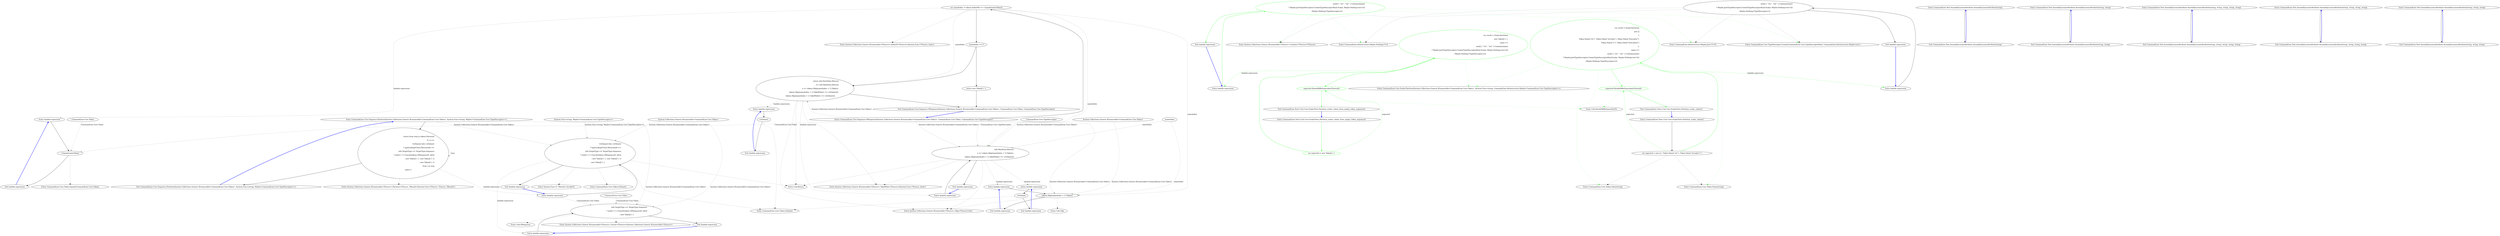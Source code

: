 digraph  {
m1_22 [label="Entry System.Collections.Generic.IEnumerable<TSource>.IndexOf<TSource>(System.Func<TSource, bool>)", span="36-36", cluster="System.Collections.Generic.IEnumerable<TSource>.IndexOf<TSource>(System.Func<TSource, bool>)", file="Parser.cs"];
m1_24 [label="Entry System.Collections.Generic.IEnumerable<TSource>.TakeWhile<TSource>(System.Func<TSource, bool>)", span="0-0", cluster="System.Collections.Generic.IEnumerable<TSource>.TakeWhile<TSource>(System.Func<TSource, bool>)", file="Parser.cs"];
m1_35 [label="Entry Unk.Take", span="", cluster="Unk.Take", file="Parser.cs"];
m1_3 [label="Entry System.Collections.Generic.IEnumerable<TSource>.Pairwise<TSource, TResult>(System.Func<TSource, TSource, TResult>)", span="10-10", cluster="System.Collections.Generic.IEnumerable<TSource>.Pairwise<TSource, TResult>(System.Func<TSource, TSource, TResult>)", file="Parser.cs"];
m1_15 [label="Entry System.Collections.Generic.IEnumerable<TSource>.Concat<TSource>(System.Collections.Generic.IEnumerable<TSource>)", span="0-0", cluster="System.Collections.Generic.IEnumerable<TSource>.Concat<TSource>(System.Collections.Generic.IEnumerable<TSource>)", file="Parser.cs"];
m1_36 [label="Entry lambda expression", span="35-35", cluster="lambda expression", file="Parser.cs"];
m1_5 [label="f.IsName() && s.IsValue()\r\n                            ? typeLookup(f.Text).Return(info =>\r\n                                   info.TargetType == TargetType.Sequence\r\n                                        ? new[] { f }.Concat(tokens.OfSequence(f, info))\r\n                                        : new Token[] { }, new Token[] { })\r\n                            : new Token[] { }", span="17-22", cluster="lambda expression", file="Parser.cs"];
m1_12 [label="info.TargetType == TargetType.Sequence\r\n                                        ? new[] { f }.Concat(tokens.OfSequence(f, info))\r\n                                        : new Token[] { }", span="19-21", cluster="lambda expression", file="Parser.cs"];
m1_4 [label="Entry lambda expression", span="16-22", cluster="lambda expression", file="Parser.cs"];
m1_6 [label="Exit lambda expression", span="16-22", cluster="lambda expression", file="Parser.cs"];
m1_11 [label="Entry lambda expression", span="18-21", cluster="lambda expression", file="Parser.cs"];
m1_13 [label="Exit lambda expression", span="18-21", cluster="lambda expression", file="Parser.cs"];
m1_26 [label="t.Equals(nameToken)", span="29-29", cluster="lambda expression", file="Parser.cs"];
m1_30 [label="info.MaxItems.Return(\r\n                            n => tokens.Skip(nameIndex + 1).Take(n),\r\n                                 tokens.Skip(nameIndex + 1).TakeWhile(v => v.IsValue()))", span="33-35", cluster="lambda expression", file="Parser.cs"];
m1_33 [label="tokens.Skip(nameIndex + 1).Take(n)", span="34-34", cluster="lambda expression", file="Parser.cs"];
m1_25 [label="Entry lambda expression", span="29-29", cluster="lambda expression", file="Parser.cs"];
m1_29 [label="Entry lambda expression", span="33-35", cluster="lambda expression", file="Parser.cs"];
m1_39 [label="Entry lambda expression", span="36-36", cluster="lambda expression", file="Parser.cs"];
m1_27 [label="Exit lambda expression", span="29-29", cluster="lambda expression", file="Parser.cs"];
m1_31 [label="Exit lambda expression", span="33-35", cluster="lambda expression", file="Parser.cs"];
m1_32 [label="Entry lambda expression", span="34-34", cluster="lambda expression", file="Parser.cs"];
m1_34 [label="Exit lambda expression", span="34-34", cluster="lambda expression", file="Parser.cs"];
m1_37 [label="v.IsValue()", span="35-35", cluster="lambda expression", file="Parser.cs"];
m1_38 [label="Exit lambda expression", span="35-35", cluster="lambda expression", file="Parser.cs"];
m1_40 [label="v.IsValue()", span="36-36", cluster="lambda expression", file="Parser.cs"];
m1_41 [label="Exit lambda expression", span="36-36", cluster="lambda expression", file="Parser.cs"];
m1_10 [label="Entry Unk.Return", span="", cluster="Unk.Return", file="Parser.cs"];
m1_28 [label="Entry CommandLine.Core.Token.Equals(CommandLine.Core.Token)", span="55-55", cluster="CommandLine.Core.Token.Equals(CommandLine.Core.Token)", file="Parser.cs"];
m1_23 [label="Entry System.Collections.Generic.IEnumerable<TSource>.Skip<TSource>(int)", span="0-0", cluster="System.Collections.Generic.IEnumerable<TSource>.Skip<TSource>(int)", file="Parser.cs"];
m1_16 [label="Entry CommandLine.Core.Sequence.OfSequence(System.Collections.Generic.IEnumerable<CommandLine.Core.Token>, CommandLine.Core.Token, CommandLine.Core.TypeDescriptor)", span="27-27", cluster="CommandLine.Core.Sequence.OfSequence(System.Collections.Generic.IEnumerable<CommandLine.Core.Token>, CommandLine.Core.Token, CommandLine.Core.TypeDescriptor)", file="Parser.cs"];
m1_17 [label="var nameIndex = tokens.IndexOf(t => t.Equals(nameToken))", span="29-29", cluster="CommandLine.Core.Sequence.OfSequence(System.Collections.Generic.IEnumerable<CommandLine.Core.Token>, CommandLine.Core.Token, CommandLine.Core.TypeDescriptor)", file="Parser.cs"];
m1_19 [label="return info.NextValue.Return(\r\n                    _ => info.MaxItems.Return(\r\n                            n => tokens.Skip(nameIndex + 1).Take(n),\r\n                                 tokens.Skip(nameIndex + 1).TakeWhile(v => v.IsValue())),\r\n                    tokens.Skip(nameIndex + 1).TakeWhile(v => v.IsValue()));", span="32-36", cluster="CommandLine.Core.Sequence.OfSequence(System.Collections.Generic.IEnumerable<CommandLine.Core.Token>, CommandLine.Core.Token, CommandLine.Core.TypeDescriptor)", file="Parser.cs"];
m1_18 [label="nameIndex >= 0", span="30-30", cluster="CommandLine.Core.Sequence.OfSequence(System.Collections.Generic.IEnumerable<CommandLine.Core.Token>, CommandLine.Core.Token, CommandLine.Core.TypeDescriptor)", file="Parser.cs"];
m1_20 [label="return new Token[] { };", span="38-38", cluster="CommandLine.Core.Sequence.OfSequence(System.Collections.Generic.IEnumerable<CommandLine.Core.Token>, CommandLine.Core.Token, CommandLine.Core.TypeDescriptor)", file="Parser.cs"];
m1_21 [label="Exit CommandLine.Core.Sequence.OfSequence(System.Collections.Generic.IEnumerable<CommandLine.Core.Token>, CommandLine.Core.Token, CommandLine.Core.TypeDescriptor)", span="27-27", cluster="CommandLine.Core.Sequence.OfSequence(System.Collections.Generic.IEnumerable<CommandLine.Core.Token>, CommandLine.Core.Token, CommandLine.Core.TypeDescriptor)", file="Parser.cs"];
m1_7 [label="Entry CommandLine.Core.Token.IsName()", span="68-68", cluster="CommandLine.Core.Token.IsName()", file="Parser.cs"];
m1_8 [label="Entry CommandLine.Core.Token.IsValue()", span="73-73", cluster="CommandLine.Core.Token.IsValue()", file="Parser.cs"];
m1_9 [label="Entry System.Func<T, TResult>.Invoke(T)", span="0-0", cluster="System.Func<T, TResult>.Invoke(T)", file="Parser.cs"];
m1_14 [label="Entry Unk.OfSequence", span="", cluster="Unk.OfSequence", file="Parser.cs"];
m1_0 [label="Entry CommandLine.Core.Sequence.Partition(System.Collections.Generic.IEnumerable<CommandLine.Core.Token>, System.Func<string, Maybe<CommandLine.Core.TypeDescriptor>>)", span="11-11", cluster="CommandLine.Core.Sequence.Partition(System.Collections.Generic.IEnumerable<CommandLine.Core.Token>, System.Func<string, Maybe<CommandLine.Core.TypeDescriptor>>)", file="Parser.cs"];
m1_1 [label="return from tseq in tokens.Pairwise(\r\n                (f, s) =>\r\n                        f.IsName() && s.IsValue()\r\n                            ? typeLookup(f.Text).Return(info =>\r\n                                   info.TargetType == TargetType.Sequence\r\n                                        ? new[] { f }.Concat(tokens.OfSequence(f, info))\r\n                                        : new Token[] { }, new Token[] { })\r\n                            : new Token[] { })\r\n                   from t in tseq\r\n                   select t;", span="15-24", cluster="CommandLine.Core.Sequence.Partition(System.Collections.Generic.IEnumerable<CommandLine.Core.Token>, System.Func<string, Maybe<CommandLine.Core.TypeDescriptor>>)", file="Parser.cs"];
m1_2 [label="Exit CommandLine.Core.Sequence.Partition(System.Collections.Generic.IEnumerable<CommandLine.Core.Token>, System.Func<string, Maybe<CommandLine.Core.TypeDescriptor>>)", span="11-11", cluster="CommandLine.Core.Sequence.Partition(System.Collections.Generic.IEnumerable<CommandLine.Core.Token>, System.Func<string, Maybe<CommandLine.Core.TypeDescriptor>>)", file="Parser.cs"];
m1_42 [label="System.Collections.Generic.IEnumerable<CommandLine.Core.Token>", span="", file="Parser.cs"];
m1_43 [label="System.Func<string, Maybe<CommandLine.Core.TypeDescriptor>>", span="", file="Parser.cs"];
m1_44 [label="CommandLine.Core.Token", span="", file="Parser.cs"];
m1_45 [label="CommandLine.Core.Token", span="", file="Parser.cs"];
m1_46 [label="System.Collections.Generic.IEnumerable<CommandLine.Core.Token>", span="", file="Parser.cs"];
m1_47 [label="CommandLine.Core.TypeDescriptor", span="", file="Parser.cs"];
m1_48 [label=nameIndex, span="", file="Parser.cs"];
m2_11 [label="Entry CommandLine.Infrastructure.Maybe.Nothing<T>()", span="66-66", cluster="CommandLine.Infrastructure.Maybe.Nothing<T>()", file="ParserResult.cs"];
m2_10 [label="Entry System.Collections.Generic.IEnumerable<TSource>.Contains<TSource>(TSource)", span="0-0", cluster="System.Collections.Generic.IEnumerable<TSource>.Contains<TSource>(TSource)", file="ParserResult.cs"];
m2_5 [label="Entry CommandLine.Core.Scalar.Partition(System.Collections.Generic.IEnumerable<CommandLine.Core.Token>, System.Func<string, CommandLine.Infrastructure.Maybe<CommandLine.Core.TypeDescriptor>>)", span="11-11", cluster="CommandLine.Core.Scalar.Partition(System.Collections.Generic.IEnumerable<CommandLine.Core.Token>, System.Func<string, CommandLine.Infrastructure.Maybe<CommandLine.Core.TypeDescriptor>>)", file="ParserResult.cs"];
m2_13 [label="Entry CommandLine.Infrastructure.Maybe.Just<T>(T)", span="71-71", cluster="CommandLine.Infrastructure.Maybe.Just<T>(T)", file="ParserResult.cs"];
m2_14 [label="Entry CommandLine.Tests.Unit.Core.ScalarTests.Partition_scalar_values()", span="28-28", cluster="CommandLine.Tests.Unit.Core.ScalarTests.Partition_scalar_values()", file="ParserResult.cs"];
m2_16 [label="var result = Scalar.Partition(\r\n                new []\r\n                    {\r\n                        Token.Name(''str''), Token.Value(''strvalue''), Token.Value(''freevalue''),\r\n                        Token.Name(''x''), Token.Value(''freevalue2'')\r\n                    },\r\n                name =>\r\n                    new[] { ''str'', ''int'' }.Contains(name)\r\n                        ? Maybe.Just(TypeDescriptor.Create(TypeDescriptorKind.Scalar, Maybe.Nothing<int>()))\r\n                        : Maybe.Nothing<TypeDescriptor>())", span="32-41", cluster="CommandLine.Tests.Unit.Core.ScalarTests.Partition_scalar_values()", color=green, community=0, file="ParserResult.cs"];
m2_15 [label="var expected = new [] { Token.Name(''str''), Token.Value(''strvalue'') }", span="30-30", cluster="CommandLine.Tests.Unit.Core.ScalarTests.Partition_scalar_values()", file="ParserResult.cs"];
m2_17 [label="expected.ShouldAllBeEquivalentTo(result)", span="43-43", cluster="CommandLine.Tests.Unit.Core.ScalarTests.Partition_scalar_values()", color=green, community=0, file="ParserResult.cs"];
m2_18 [label="Exit CommandLine.Tests.Unit.Core.ScalarTests.Partition_scalar_values()", span="28-28", cluster="CommandLine.Tests.Unit.Core.ScalarTests.Partition_scalar_values()", file="ParserResult.cs"];
m2_0 [label="Entry CommandLine.Tests.Unit.Core.ScalarTests.Partition_scalar_values_from_empty_token_sequence()", span="13-13", cluster="CommandLine.Tests.Unit.Core.ScalarTests.Partition_scalar_values_from_empty_token_sequence()", file="ParserResult.cs"];
m2_1 [label="var expected = new Token[] { }", span="15-15", cluster="CommandLine.Tests.Unit.Core.ScalarTests.Partition_scalar_values_from_empty_token_sequence()", color=green, community=0, file="ParserResult.cs"];
m2_2 [label="var result = Scalar.Partition(\r\n                new Token[] { },\r\n                name =>\r\n                    new[] { ''str'', ''int'' }.Contains(name)\r\n                        ? Maybe.Just(TypeDescriptor.Create(TypeDescriptorKind.Scalar, Maybe.Nothing<int>()))\r\n                        : Maybe.Nothing<TypeDescriptor>())", span="17-22", cluster="CommandLine.Tests.Unit.Core.ScalarTests.Partition_scalar_values_from_empty_token_sequence()", color=green, community=0, file="ParserResult.cs"];
m2_3 [label="expected.ShouldAllBeEquivalentTo(result)", span="24-24", cluster="CommandLine.Tests.Unit.Core.ScalarTests.Partition_scalar_values_from_empty_token_sequence()", color=green, community=0, file="ParserResult.cs"];
m2_4 [label="Exit CommandLine.Tests.Unit.Core.ScalarTests.Partition_scalar_values_from_empty_token_sequence()", span="13-13", cluster="CommandLine.Tests.Unit.Core.ScalarTests.Partition_scalar_values_from_empty_token_sequence()", file="ParserResult.cs"];
m2_6 [label="Entry Unk.ShouldAllBeEquivalentTo", span="", cluster="Unk.ShouldAllBeEquivalentTo", file="ParserResult.cs"];
m2_21 [label="Entry lambda expression", span="38-41", cluster="lambda expression", file="ParserResult.cs"];
m2_7 [label="Entry lambda expression", span="19-22", cluster="lambda expression", file="ParserResult.cs"];
m2_8 [label="new[] { ''str'', ''int'' }.Contains(name)\r\n                        ? Maybe.Just(TypeDescriptor.Create(TypeDescriptorKind.Scalar, Maybe.Nothing<int>()))\r\n                        : Maybe.Nothing<TypeDescriptor>()", span="20-22", cluster="lambda expression", color=green, community=0, file="ParserResult.cs"];
m2_9 [label="Exit lambda expression", span="19-22", cluster="lambda expression", file="ParserResult.cs"];
m2_22 [label="new[] { ''str'', ''int'' }.Contains(name)\r\n                        ? Maybe.Just(TypeDescriptor.Create(TypeDescriptorKind.Scalar, Maybe.Nothing<int>()))\r\n                        : Maybe.Nothing<TypeDescriptor>()", span="39-41", cluster="lambda expression", file="ParserResult.cs"];
m2_23 [label="Exit lambda expression", span="38-41", cluster="lambda expression", file="ParserResult.cs"];
m2_12 [label="Entry CommandLine.Core.TypeDescriptor.Create(CommandLine.Core.TypeDescriptorKind, CommandLine.Infrastructure.Maybe<int>)", span="36-36", cluster="CommandLine.Core.TypeDescriptor.Create(CommandLine.Core.TypeDescriptorKind, CommandLine.Infrastructure.Maybe<int>)", file="ParserResult.cs"];
m2_19 [label="Entry CommandLine.Core.Token.Name(string)", span="19-19", cluster="CommandLine.Core.Token.Name(string)", file="ParserResult.cs"];
m2_20 [label="Entry CommandLine.Core.Token.Value(string)", span="24-24", cluster="CommandLine.Core.Token.Value(string)", file="ParserResult.cs"];
m3_0 [label="Entry CommandLine.Text.AssemblyLicenseAttribute.AssemblyLicenseAttribute(string)", span="18-18", cluster="CommandLine.Text.AssemblyLicenseAttribute.AssemblyLicenseAttribute(string)", file="ParserTests.cs"];
m3_1 [label="Exit CommandLine.Text.AssemblyLicenseAttribute.AssemblyLicenseAttribute(string)", span="18-18", cluster="CommandLine.Text.AssemblyLicenseAttribute.AssemblyLicenseAttribute(string)", file="ParserTests.cs"];
m3_2 [label="Entry CommandLine.Text.AssemblyLicenseAttribute.AssemblyLicenseAttribute(string, string)", span="29-29", cluster="CommandLine.Text.AssemblyLicenseAttribute.AssemblyLicenseAttribute(string, string)", file="ParserTests.cs"];
m3_3 [label="Exit CommandLine.Text.AssemblyLicenseAttribute.AssemblyLicenseAttribute(string, string)", span="29-29", cluster="CommandLine.Text.AssemblyLicenseAttribute.AssemblyLicenseAttribute(string, string)", file="ParserTests.cs"];
m3_8 [label="Entry CommandLine.Text.AssemblyLicenseAttribute.AssemblyLicenseAttribute(string, string, string, string, string)", span="68-68", cluster="CommandLine.Text.AssemblyLicenseAttribute.AssemblyLicenseAttribute(string, string, string, string, string)", file="ParserTests.cs"];
m3_9 [label="Exit CommandLine.Text.AssemblyLicenseAttribute.AssemblyLicenseAttribute(string, string, string, string, string)", span="68-68", cluster="CommandLine.Text.AssemblyLicenseAttribute.AssemblyLicenseAttribute(string, string, string, string, string)", file="ParserTests.cs"];
m3_6 [label="Entry CommandLine.Text.AssemblyLicenseAttribute.AssemblyLicenseAttribute(string, string, string, string)", span="54-54", cluster="CommandLine.Text.AssemblyLicenseAttribute.AssemblyLicenseAttribute(string, string, string, string)", file="ParserTests.cs"];
m3_7 [label="Exit CommandLine.Text.AssemblyLicenseAttribute.AssemblyLicenseAttribute(string, string, string, string)", span="54-54", cluster="CommandLine.Text.AssemblyLicenseAttribute.AssemblyLicenseAttribute(string, string, string, string)", file="ParserTests.cs"];
m3_4 [label="Entry CommandLine.Text.AssemblyLicenseAttribute.AssemblyLicenseAttribute(string, string, string)", span="41-41", cluster="CommandLine.Text.AssemblyLicenseAttribute.AssemblyLicenseAttribute(string, string, string)", file="ParserTests.cs"];
m3_5 [label="Exit CommandLine.Text.AssemblyLicenseAttribute.AssemblyLicenseAttribute(string, string, string)", span="41-41", cluster="CommandLine.Text.AssemblyLicenseAttribute.AssemblyLicenseAttribute(string, string, string)", file="ParserTests.cs"];
m1_36 -> m1_37  [key=0, style=solid];
m1_5 -> m1_6  [key=0, style=solid];
m1_5 -> m1_7  [key=2, style=dotted];
m1_5 -> m1_8  [key=2, style=dotted];
m1_5 -> m1_9  [key=2, style=dotted];
m1_5 -> m1_10  [key=2, style=dotted];
m1_5 -> m1_11  [key=1, style=dashed, color=darkseagreen4, label="lambda expression"];
m1_12 -> m1_13  [key=0, style=solid];
m1_12 -> m1_14  [key=2, style=dotted];
m1_12 -> m1_15  [key=2, style=dotted];
m1_4 -> m1_5  [key=0, style=solid];
m1_4 -> m1_12  [key=1, style=dashed, color=darkseagreen4, label="CommandLine.Core.Token"];
m1_6 -> m1_4  [key=0, style=bold, color=blue];
m1_11 -> m1_12  [key=0, style=solid];
m1_13 -> m1_11  [key=0, style=bold, color=blue];
m1_26 -> m1_27  [key=0, style=solid];
m1_26 -> m1_28  [key=2, style=dotted];
m1_30 -> m1_31  [key=0, style=solid];
m1_30 -> m1_23  [key=2, style=dotted];
m1_30 -> m1_24  [key=2, style=dotted];
m1_30 -> m1_10  [key=2, style=dotted];
m1_30 -> m1_32  [key=1, style=dashed, color=darkseagreen4, label="lambda expression"];
m1_30 -> m1_36  [key=1, style=dashed, color=darkseagreen4, label="lambda expression"];
m1_33 -> m1_34  [key=0, style=solid];
m1_33 -> m1_23  [key=2, style=dotted];
m1_33 -> m1_35  [key=2, style=dotted];
m1_25 -> m1_26  [key=0, style=solid];
m1_29 -> m1_30  [key=0, style=solid];
m1_39 -> m1_40  [key=0, style=solid];
m1_27 -> m1_25  [key=0, style=bold, color=blue];
m1_31 -> m1_29  [key=0, style=bold, color=blue];
m1_32 -> m1_33  [key=0, style=solid];
m1_34 -> m1_32  [key=0, style=bold, color=blue];
m1_37 -> m1_38  [key=0, style=solid];
m1_37 -> m1_8  [key=2, style=dotted];
m1_38 -> m1_36  [key=0, style=bold, color=blue];
m1_40 -> m1_41  [key=0, style=solid];
m1_40 -> m1_8  [key=2, style=dotted];
m1_41 -> m1_39  [key=0, style=bold, color=blue];
m1_16 -> m1_17  [key=0, style=solid];
m1_16 -> m1_26  [key=1, style=dashed, color=darkseagreen4, label="CommandLine.Core.Token"];
m1_16 -> m1_19  [key=1, style=dashed, color=darkseagreen4, label="System.Collections.Generic.IEnumerable<CommandLine.Core.Token>"];
m1_16 -> m1_30  [key=1, style=dashed, color=darkseagreen4, label="System.Collections.Generic.IEnumerable<CommandLine.Core.Token>"];
m1_16 -> m1_33  [key=1, style=dashed, color=darkseagreen4, label="System.Collections.Generic.IEnumerable<CommandLine.Core.Token>"];
m1_17 -> m1_18  [key=0, style=solid];
m1_17 -> m1_22  [key=2, style=dotted];
m1_17 -> m1_25  [key=1, style=dashed, color=darkseagreen4, label="lambda expression"];
m1_17 -> m1_19  [key=1, style=dashed, color=darkseagreen4, label=nameIndex];
m1_17 -> m1_30  [key=1, style=dashed, color=darkseagreen4, label=nameIndex];
m1_17 -> m1_33  [key=1, style=dashed, color=darkseagreen4, label=nameIndex];
m1_19 -> m1_21  [key=0, style=solid];
m1_19 -> m1_23  [key=2, style=dotted];
m1_19 -> m1_24  [key=2, style=dotted];
m1_19 -> m1_10  [key=2, style=dotted];
m1_19 -> m1_29  [key=1, style=dashed, color=darkseagreen4, label="lambda expression"];
m1_19 -> m1_39  [key=1, style=dashed, color=darkseagreen4, label="lambda expression"];
m1_18 -> m1_19  [key=0, style=solid];
m1_18 -> m1_20  [key=0, style=solid];
m1_20 -> m1_21  [key=0, style=solid];
m1_21 -> m1_16  [key=0, style=bold, color=blue];
m1_0 -> m1_1  [key=0, style=solid];
m1_0 -> m1_5  [key=1, style=dashed, color=darkseagreen4, label="System.Collections.Generic.IEnumerable<CommandLine.Core.Token>"];
m1_0 -> m1_12  [key=1, style=dashed, color=darkseagreen4, label="System.Collections.Generic.IEnumerable<CommandLine.Core.Token>"];
m1_1 -> m1_2  [key=0, style=solid];
m1_1 -> m1_3  [key=2, style=dotted];
m1_1 -> m1_4  [key=1, style=dashed, color=darkseagreen4, label="lambda expression"];
m1_1 -> m1_1  [key=1, style=dashed, color=darkseagreen4, label=tseq];
m1_2 -> m1_0  [key=0, style=bold, color=blue];
m1_42 -> m1_5  [key=1, style=dashed, color=darkseagreen4, label="System.Collections.Generic.IEnumerable<CommandLine.Core.Token>"];
m1_42 -> m1_12  [key=1, style=dashed, color=darkseagreen4, label="System.Collections.Generic.IEnumerable<CommandLine.Core.Token>"];
m1_43 -> m1_5  [key=1, style=dashed, color=darkseagreen4, label="System.Func<string, Maybe<CommandLine.Core.TypeDescriptor>>"];
m1_44 -> m1_12  [key=1, style=dashed, color=darkseagreen4, label="CommandLine.Core.Token"];
m1_45 -> m1_26  [key=1, style=dashed, color=darkseagreen4, label="CommandLine.Core.Token"];
m1_46 -> m1_30  [key=1, style=dashed, color=darkseagreen4, label="System.Collections.Generic.IEnumerable<CommandLine.Core.Token>"];
m1_46 -> m1_33  [key=1, style=dashed, color=darkseagreen4, label="System.Collections.Generic.IEnumerable<CommandLine.Core.Token>"];
m1_47 -> m1_30  [key=1, style=dashed, color=darkseagreen4, label="CommandLine.Core.TypeDescriptor"];
m1_48 -> m1_30  [key=1, style=dashed, color=darkseagreen4, label=nameIndex];
m1_48 -> m1_33  [key=1, style=dashed, color=darkseagreen4, label=nameIndex];
m2_14 -> m2_15  [key=0, style=solid];
m2_16 -> m2_17  [key=0, style=solid, color=green];
m2_16 -> m2_19  [key=2, style=dotted, color=green];
m2_16 -> m2_20  [key=2, style=dotted, color=green];
m2_16 -> m2_5  [key=2, style=dotted, color=green];
m2_16 -> m2_21  [key=1, style=dashed, color=green, label="lambda expression"];
m2_15 -> m2_16  [key=0, style=solid, color=green];
m2_15 -> m2_17  [key=1, style=dashed, color=green, label=expected];
m2_15 -> m2_19  [key=2, style=dotted];
m2_15 -> m2_20  [key=2, style=dotted];
m2_17 -> m2_18  [key=0, style=solid, color=green];
m2_17 -> m2_6  [key=2, style=dotted, color=green];
m2_18 -> m2_14  [key=0, style=bold, color=blue];
m2_0 -> m2_1  [key=0, style=solid, color=green];
m2_1 -> m2_2  [key=0, style=solid, color=green];
m2_1 -> m2_3  [key=1, style=dashed, color=green, label=expected];
m2_2 -> m2_3  [key=0, style=solid, color=green];
m2_2 -> m2_5  [key=2, style=dotted, color=green];
m2_2 -> m2_7  [key=1, style=dashed, color=green, label="lambda expression"];
m2_3 -> m2_4  [key=0, style=solid, color=green];
m2_3 -> m2_6  [key=2, style=dotted, color=green];
m2_4 -> m2_0  [key=0, style=bold, color=blue];
m2_21 -> m2_22  [key=0, style=solid];
m2_7 -> m2_8  [key=0, style=solid, color=green];
m2_8 -> m2_9  [key=0, style=solid, color=green];
m2_8 -> m2_10  [key=2, style=dotted, color=green];
m2_8 -> m2_11  [key=2, style=dotted, color=green];
m2_8 -> m2_12  [key=2, style=dotted, color=green];
m2_8 -> m2_13  [key=2, style=dotted, color=green];
m2_9 -> m2_7  [key=0, style=bold, color=blue];
m2_22 -> m2_10  [key=2, style=dotted];
m2_22 -> m2_11  [key=2, style=dotted];
m2_22 -> m2_12  [key=2, style=dotted];
m2_22 -> m2_13  [key=2, style=dotted];
m2_22 -> m2_23  [key=0, style=solid];
m2_23 -> m2_21  [key=0, style=bold, color=blue];
m3_0 -> m3_1  [key=0, style=solid];
m3_1 -> m3_0  [key=0, style=bold, color=blue];
m3_2 -> m3_3  [key=0, style=solid];
m3_3 -> m3_2  [key=0, style=bold, color=blue];
m3_8 -> m3_9  [key=0, style=solid];
m3_9 -> m3_8  [key=0, style=bold, color=blue];
m3_6 -> m3_7  [key=0, style=solid];
m3_7 -> m3_6  [key=0, style=bold, color=blue];
m3_4 -> m3_5  [key=0, style=solid];
m3_5 -> m3_4  [key=0, style=bold, color=blue];
}
